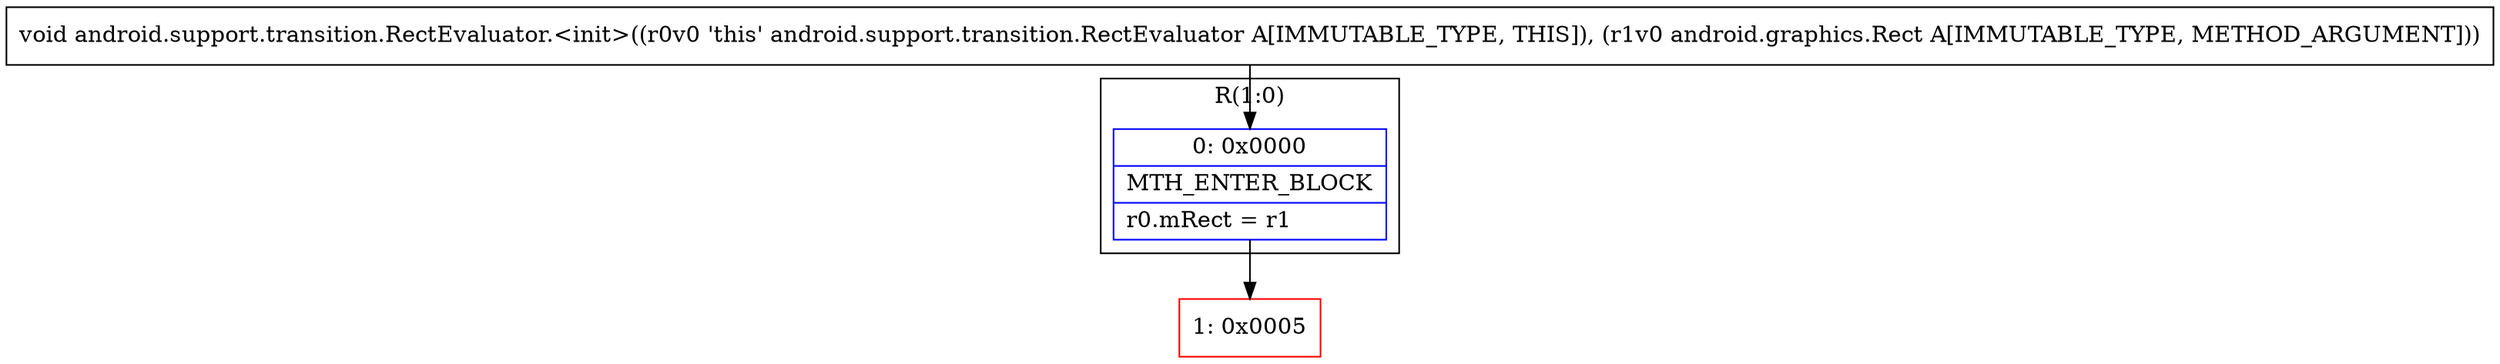 digraph "CFG forandroid.support.transition.RectEvaluator.\<init\>(Landroid\/graphics\/Rect;)V" {
subgraph cluster_Region_654379569 {
label = "R(1:0)";
node [shape=record,color=blue];
Node_0 [shape=record,label="{0\:\ 0x0000|MTH_ENTER_BLOCK\l|r0.mRect = r1\l}"];
}
Node_1 [shape=record,color=red,label="{1\:\ 0x0005}"];
MethodNode[shape=record,label="{void android.support.transition.RectEvaluator.\<init\>((r0v0 'this' android.support.transition.RectEvaluator A[IMMUTABLE_TYPE, THIS]), (r1v0 android.graphics.Rect A[IMMUTABLE_TYPE, METHOD_ARGUMENT])) }"];
MethodNode -> Node_0;
Node_0 -> Node_1;
}


